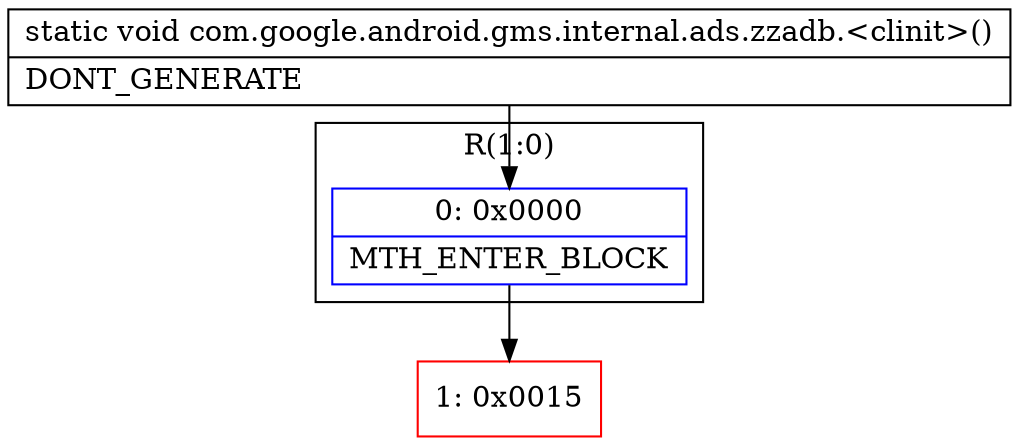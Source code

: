 digraph "CFG forcom.google.android.gms.internal.ads.zzadb.\<clinit\>()V" {
subgraph cluster_Region_1938022935 {
label = "R(1:0)";
node [shape=record,color=blue];
Node_0 [shape=record,label="{0\:\ 0x0000|MTH_ENTER_BLOCK\l}"];
}
Node_1 [shape=record,color=red,label="{1\:\ 0x0015}"];
MethodNode[shape=record,label="{static void com.google.android.gms.internal.ads.zzadb.\<clinit\>()  | DONT_GENERATE\l}"];
MethodNode -> Node_0;
Node_0 -> Node_1;
}

